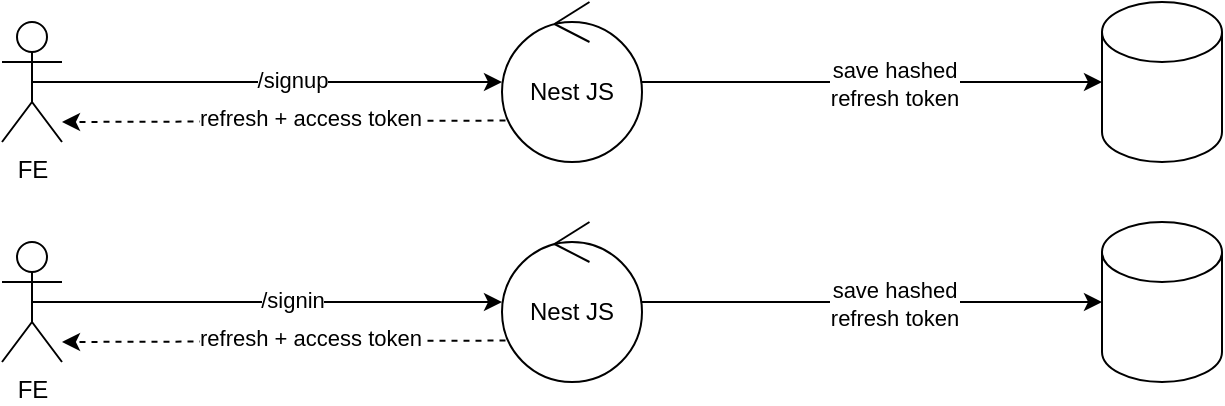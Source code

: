 <mxfile version="20.6.0" type="github">
  <diagram id="f8nmsmKIEpqZn3RPyCGc" name="Page-1">
    <mxGraphModel dx="711" dy="389" grid="1" gridSize="10" guides="1" tooltips="1" connect="1" arrows="1" fold="1" page="1" pageScale="1" pageWidth="850" pageHeight="1100" math="0" shadow="0">
      <root>
        <mxCell id="0" />
        <mxCell id="1" parent="0" />
        <mxCell id="iuJlFq4DCQ2vMh33Id__-6" style="edgeStyle=orthogonalEdgeStyle;rounded=0;orthogonalLoop=1;jettySize=auto;html=1;exitX=0.5;exitY=0.5;exitDx=0;exitDy=0;exitPerimeter=0;" edge="1" parent="1" source="iuJlFq4DCQ2vMh33Id__-1" target="iuJlFq4DCQ2vMh33Id__-3">
          <mxGeometry relative="1" as="geometry" />
        </mxCell>
        <mxCell id="iuJlFq4DCQ2vMh33Id__-7" value="/signup" style="edgeLabel;html=1;align=center;verticalAlign=middle;resizable=0;points=[];" vertex="1" connectable="0" parent="iuJlFq4DCQ2vMh33Id__-6">
          <mxGeometry x="0.102" y="1" relative="1" as="geometry">
            <mxPoint as="offset" />
          </mxGeometry>
        </mxCell>
        <mxCell id="iuJlFq4DCQ2vMh33Id__-1" value="FE" style="shape=umlActor;verticalLabelPosition=bottom;verticalAlign=top;html=1;outlineConnect=0;" vertex="1" parent="1">
          <mxGeometry x="230" y="170" width="30" height="60" as="geometry" />
        </mxCell>
        <mxCell id="iuJlFq4DCQ2vMh33Id__-2" value="" style="shape=cylinder3;whiteSpace=wrap;html=1;boundedLbl=1;backgroundOutline=1;size=15;" vertex="1" parent="1">
          <mxGeometry x="780" y="160" width="60" height="80" as="geometry" />
        </mxCell>
        <mxCell id="iuJlFq4DCQ2vMh33Id__-8" style="edgeStyle=orthogonalEdgeStyle;rounded=0;orthogonalLoop=1;jettySize=auto;html=1;entryX=0;entryY=0.5;entryDx=0;entryDy=0;entryPerimeter=0;" edge="1" parent="1" source="iuJlFq4DCQ2vMh33Id__-3" target="iuJlFq4DCQ2vMh33Id__-2">
          <mxGeometry relative="1" as="geometry" />
        </mxCell>
        <mxCell id="iuJlFq4DCQ2vMh33Id__-9" value="save hashed&lt;br&gt;refresh token" style="edgeLabel;html=1;align=center;verticalAlign=middle;resizable=0;points=[];" vertex="1" connectable="0" parent="iuJlFq4DCQ2vMh33Id__-8">
          <mxGeometry x="0.09" y="-1" relative="1" as="geometry">
            <mxPoint as="offset" />
          </mxGeometry>
        </mxCell>
        <mxCell id="iuJlFq4DCQ2vMh33Id__-3" value="Nest JS" style="ellipse;shape=umlControl;whiteSpace=wrap;html=1;" vertex="1" parent="1">
          <mxGeometry x="480" y="160" width="70" height="80" as="geometry" />
        </mxCell>
        <mxCell id="iuJlFq4DCQ2vMh33Id__-11" value="" style="endArrow=classic;html=1;rounded=0;exitX=0.025;exitY=0.741;exitDx=0;exitDy=0;exitPerimeter=0;dashed=1;" edge="1" parent="1" source="iuJlFq4DCQ2vMh33Id__-3">
          <mxGeometry width="50" height="50" relative="1" as="geometry">
            <mxPoint x="470" y="220" as="sourcePoint" />
            <mxPoint x="260" y="220" as="targetPoint" />
          </mxGeometry>
        </mxCell>
        <mxCell id="iuJlFq4DCQ2vMh33Id__-12" value="refresh + access token" style="edgeLabel;html=1;align=center;verticalAlign=middle;resizable=0;points=[];" vertex="1" connectable="0" parent="iuJlFq4DCQ2vMh33Id__-11">
          <mxGeometry x="-0.119" y="-2" relative="1" as="geometry">
            <mxPoint as="offset" />
          </mxGeometry>
        </mxCell>
        <mxCell id="iuJlFq4DCQ2vMh33Id__-13" style="edgeStyle=orthogonalEdgeStyle;rounded=0;orthogonalLoop=1;jettySize=auto;html=1;exitX=0.5;exitY=0.5;exitDx=0;exitDy=0;exitPerimeter=0;" edge="1" parent="1" source="iuJlFq4DCQ2vMh33Id__-15" target="iuJlFq4DCQ2vMh33Id__-19">
          <mxGeometry relative="1" as="geometry" />
        </mxCell>
        <mxCell id="iuJlFq4DCQ2vMh33Id__-14" value="/signin" style="edgeLabel;html=1;align=center;verticalAlign=middle;resizable=0;points=[];" vertex="1" connectable="0" parent="iuJlFq4DCQ2vMh33Id__-13">
          <mxGeometry x="0.102" y="1" relative="1" as="geometry">
            <mxPoint as="offset" />
          </mxGeometry>
        </mxCell>
        <mxCell id="iuJlFq4DCQ2vMh33Id__-15" value="FE" style="shape=umlActor;verticalLabelPosition=bottom;verticalAlign=top;html=1;outlineConnect=0;" vertex="1" parent="1">
          <mxGeometry x="230" y="280" width="30" height="60" as="geometry" />
        </mxCell>
        <mxCell id="iuJlFq4DCQ2vMh33Id__-16" value="" style="shape=cylinder3;whiteSpace=wrap;html=1;boundedLbl=1;backgroundOutline=1;size=15;" vertex="1" parent="1">
          <mxGeometry x="780" y="270" width="60" height="80" as="geometry" />
        </mxCell>
        <mxCell id="iuJlFq4DCQ2vMh33Id__-17" style="edgeStyle=orthogonalEdgeStyle;rounded=0;orthogonalLoop=1;jettySize=auto;html=1;entryX=0;entryY=0.5;entryDx=0;entryDy=0;entryPerimeter=0;" edge="1" parent="1" source="iuJlFq4DCQ2vMh33Id__-19" target="iuJlFq4DCQ2vMh33Id__-16">
          <mxGeometry relative="1" as="geometry" />
        </mxCell>
        <mxCell id="iuJlFq4DCQ2vMh33Id__-18" value="save hashed&lt;br&gt;refresh token" style="edgeLabel;html=1;align=center;verticalAlign=middle;resizable=0;points=[];" vertex="1" connectable="0" parent="iuJlFq4DCQ2vMh33Id__-17">
          <mxGeometry x="0.09" y="-1" relative="1" as="geometry">
            <mxPoint as="offset" />
          </mxGeometry>
        </mxCell>
        <mxCell id="iuJlFq4DCQ2vMh33Id__-19" value="Nest JS" style="ellipse;shape=umlControl;whiteSpace=wrap;html=1;" vertex="1" parent="1">
          <mxGeometry x="480" y="270" width="70" height="80" as="geometry" />
        </mxCell>
        <mxCell id="iuJlFq4DCQ2vMh33Id__-20" value="" style="endArrow=classic;html=1;rounded=0;exitX=0.025;exitY=0.741;exitDx=0;exitDy=0;exitPerimeter=0;dashed=1;" edge="1" parent="1" source="iuJlFq4DCQ2vMh33Id__-19">
          <mxGeometry width="50" height="50" relative="1" as="geometry">
            <mxPoint x="470" y="330" as="sourcePoint" />
            <mxPoint x="260.0" y="330" as="targetPoint" />
          </mxGeometry>
        </mxCell>
        <mxCell id="iuJlFq4DCQ2vMh33Id__-21" value="refresh + access token" style="edgeLabel;html=1;align=center;verticalAlign=middle;resizable=0;points=[];" vertex="1" connectable="0" parent="iuJlFq4DCQ2vMh33Id__-20">
          <mxGeometry x="-0.119" y="-2" relative="1" as="geometry">
            <mxPoint as="offset" />
          </mxGeometry>
        </mxCell>
      </root>
    </mxGraphModel>
  </diagram>
</mxfile>
